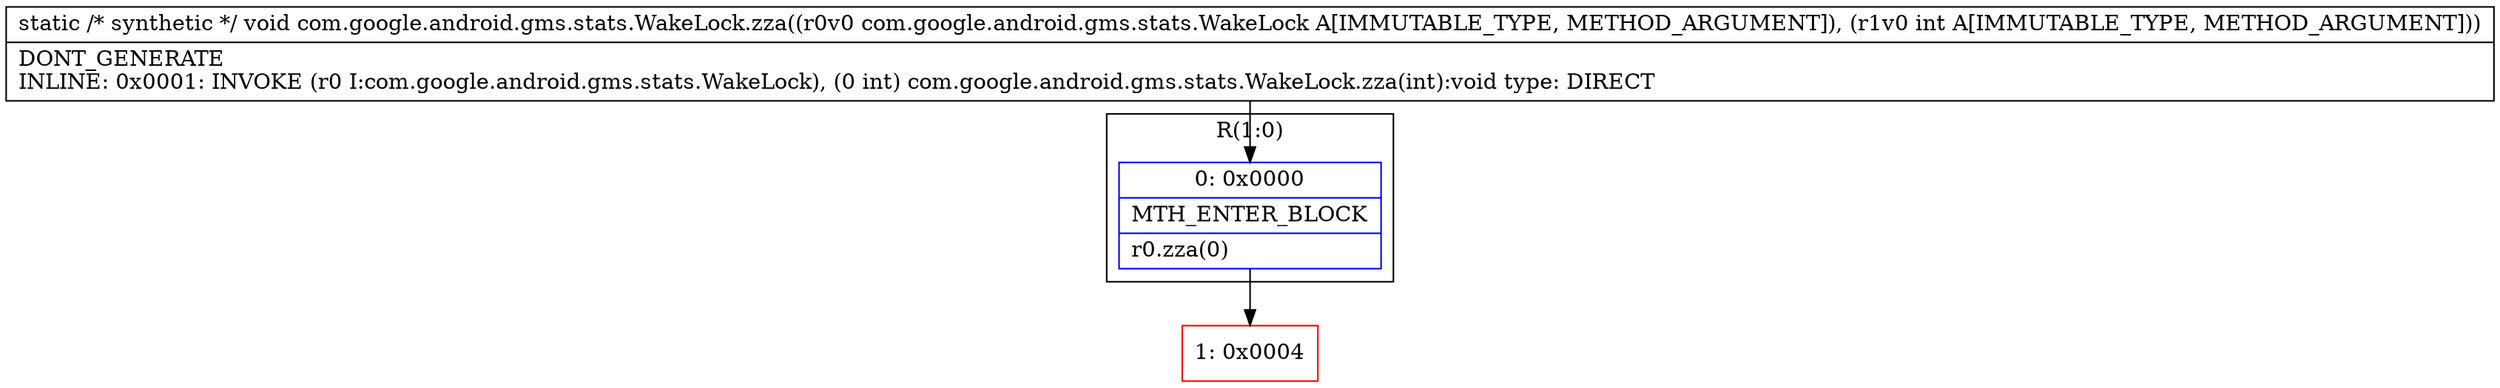 digraph "CFG forcom.google.android.gms.stats.WakeLock.zza(Lcom\/google\/android\/gms\/stats\/WakeLock;I)V" {
subgraph cluster_Region_353305594 {
label = "R(1:0)";
node [shape=record,color=blue];
Node_0 [shape=record,label="{0\:\ 0x0000|MTH_ENTER_BLOCK\l|r0.zza(0)\l}"];
}
Node_1 [shape=record,color=red,label="{1\:\ 0x0004}"];
MethodNode[shape=record,label="{static \/* synthetic *\/ void com.google.android.gms.stats.WakeLock.zza((r0v0 com.google.android.gms.stats.WakeLock A[IMMUTABLE_TYPE, METHOD_ARGUMENT]), (r1v0 int A[IMMUTABLE_TYPE, METHOD_ARGUMENT]))  | DONT_GENERATE\lINLINE: 0x0001: INVOKE  (r0 I:com.google.android.gms.stats.WakeLock), (0 int) com.google.android.gms.stats.WakeLock.zza(int):void type: DIRECT\l}"];
MethodNode -> Node_0;
Node_0 -> Node_1;
}

